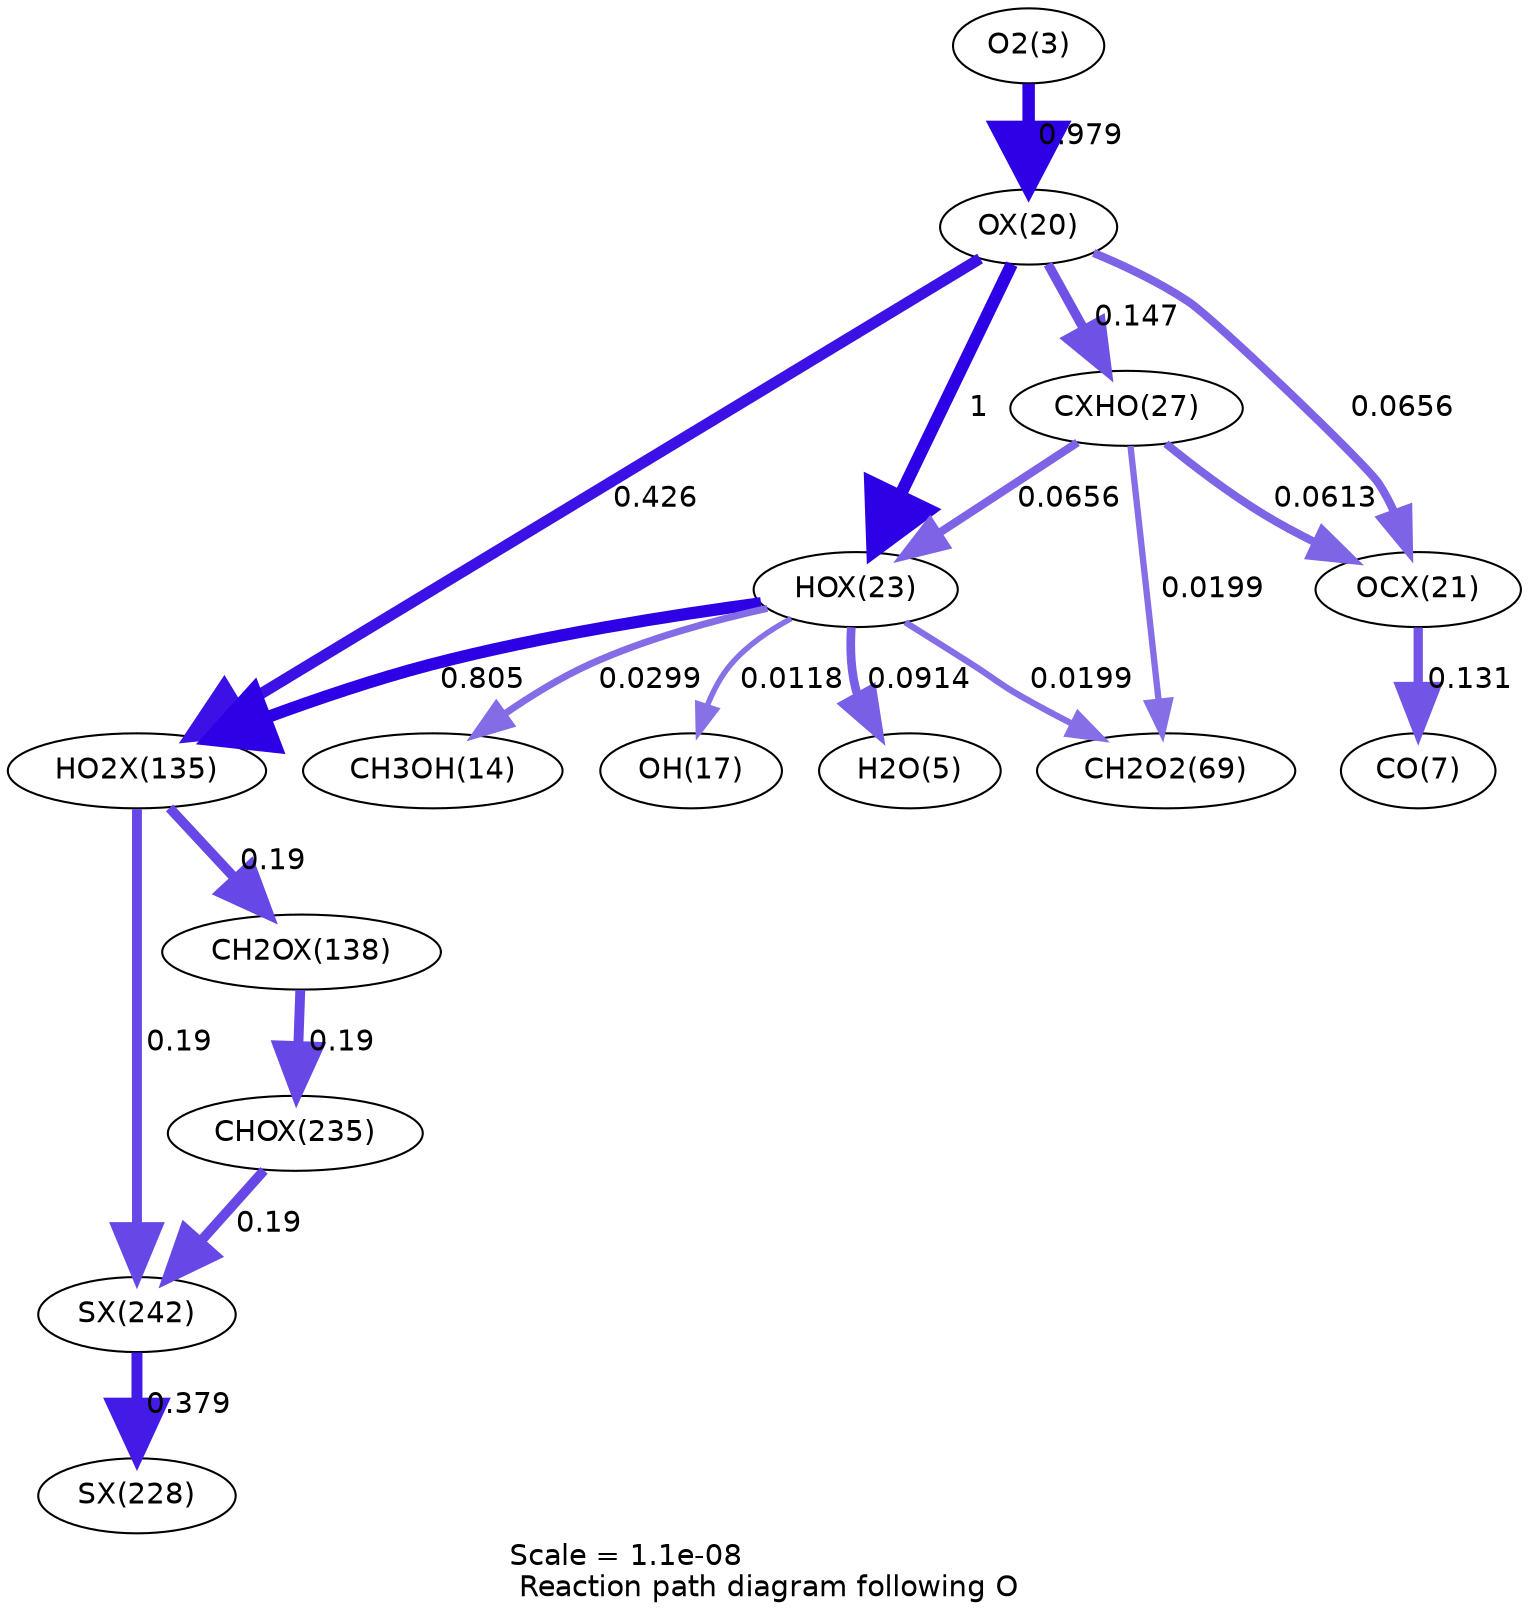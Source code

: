 digraph reaction_paths {
center=1;
s5 -> s26[fontname="Helvetica", penwidth=5.98, arrowsize=2.99, color="0.7, 1.48, 0.9"
, label=" 0.979"];
s26 -> s29[fontname="Helvetica", penwidth=6, arrowsize=3, color="0.7, 1.5, 0.9"
, label=" 1"];
s26 -> s32[fontname="Helvetica", penwidth=4.55, arrowsize=2.28, color="0.7, 0.647, 0.9"
, label=" 0.147"];
s26 -> s27[fontname="Helvetica", penwidth=3.94, arrowsize=1.97, color="0.7, 0.566, 0.9"
, label=" 0.0656"];
s26 -> s44[fontname="Helvetica", penwidth=5.36, arrowsize=2.68, color="0.7, 0.926, 0.9"
, label=" 0.426"];
s29 -> s16[fontname="Helvetica", penwidth=3.35, arrowsize=1.68, color="0.7, 0.53, 0.9"
, label=" 0.0299"];
s29 -> s19[fontname="Helvetica", penwidth=2.65, arrowsize=1.32, color="0.7, 0.512, 0.9"
, label=" 0.0118"];
s29 -> s7[fontname="Helvetica", penwidth=4.19, arrowsize=2.1, color="0.7, 0.591, 0.9"
, label=" 0.0914"];
s32 -> s29[fontname="Helvetica", penwidth=3.94, arrowsize=1.97, color="0.7, 0.566, 0.9"
, label=" 0.0656"];
s29 -> s44[fontname="Helvetica", penwidth=5.84, arrowsize=2.92, color="0.7, 1.3, 0.9"
, label=" 0.805"];
s29 -> s21[fontname="Helvetica", penwidth=3.04, arrowsize=1.52, color="0.7, 0.52, 0.9"
, label=" 0.0199"];
s32 -> s27[fontname="Helvetica", penwidth=3.89, arrowsize=1.95, color="0.7, 0.561, 0.9"
, label=" 0.0613"];
s32 -> s21[fontname="Helvetica", penwidth=3.04, arrowsize=1.52, color="0.7, 0.52, 0.9"
, label=" 0.0199"];
s27 -> s9[fontname="Helvetica", penwidth=4.46, arrowsize=2.23, color="0.7, 0.631, 0.9"
, label=" 0.131"];
s44 -> s45[fontname="Helvetica", penwidth=4.74, arrowsize=2.37, color="0.7, 0.69, 0.9"
, label=" 0.19"];
s44 -> s53[fontname="Helvetica", penwidth=4.74, arrowsize=2.37, color="0.7, 0.69, 0.9"
, label=" 0.19"];
s45 -> s52[fontname="Helvetica", penwidth=4.74, arrowsize=2.37, color="0.7, 0.69, 0.9"
, label=" 0.19"];
s52 -> s53[fontname="Helvetica", penwidth=4.74, arrowsize=2.37, color="0.7, 0.69, 0.9"
, label=" 0.19"];
s53 -> s50[fontname="Helvetica", penwidth=5.27, arrowsize=2.63, color="0.7, 0.879, 0.9"
, label=" 0.379"];
s5 [ fontname="Helvetica", label="O2(3)"];
s7 [ fontname="Helvetica", label="H2O(5)"];
s9 [ fontname="Helvetica", label="CO(7)"];
s16 [ fontname="Helvetica", label="CH3OH(14)"];
s19 [ fontname="Helvetica", label="OH(17)"];
s21 [ fontname="Helvetica", label="CH2O2(69)"];
s26 [ fontname="Helvetica", label="OX(20)"];
s27 [ fontname="Helvetica", label="OCX(21)"];
s29 [ fontname="Helvetica", label="HOX(23)"];
s32 [ fontname="Helvetica", label="CXHO(27)"];
s44 [ fontname="Helvetica", label="HO2X(135)"];
s45 [ fontname="Helvetica", label="CH2OX(138)"];
s50 [ fontname="Helvetica", label="SX(228)"];
s52 [ fontname="Helvetica", label="CHOX(235)"];
s53 [ fontname="Helvetica", label="SX(242)"];
 label = "Scale = 1.1e-08\l Reaction path diagram following O";
 fontname = "Helvetica";
}
